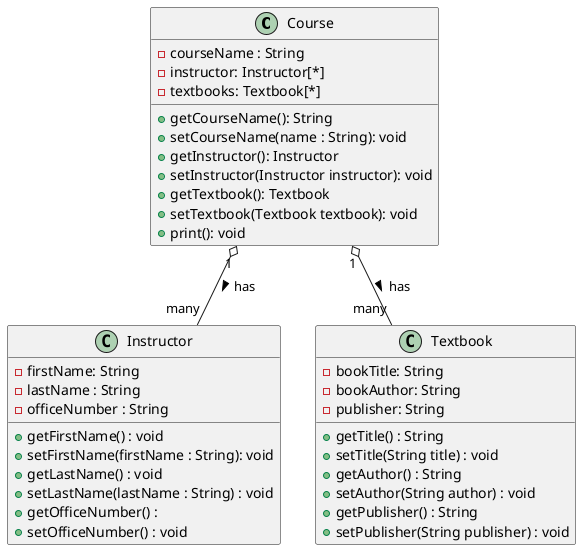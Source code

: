 @startuml
'https://plantuml.com/class-diagram

class Course
class Instructor
class Textbook

Course "1" o-- "many" Instructor : has >
Course "1" o-- "many" Textbook : has >

class Course
{
-courseName : String
-instructor: Instructor[*]
-textbooks: Textbook[*]


+getCourseName(): String
+setCourseName(name : String): void
+getInstructor(): Instructor
+setInstructor(Instructor instructor): void
+getTextbook(): Textbook
+setTextbook(Textbook textbook): void
+print(): void
}
class Textbook
{
 -bookTitle: String
 -bookAuthor: String
 -publisher: String

 +getTitle() : String
 +setTitle(String title) : void
 +getAuthor() : String
 +setAuthor(String author) : void
 +getPublisher() : String
 +setPublisher(String publisher) : void
}
class Instructor
{
-firstName: String
-lastName : String
-officeNumber : String

+getFirstName() : void
+setFirstName(firstName : String): void
+getLastName() : void
+setLastName(lastName : String) : void
+getOfficeNumber() :
+setOfficeNumber() : void
}
@enduml